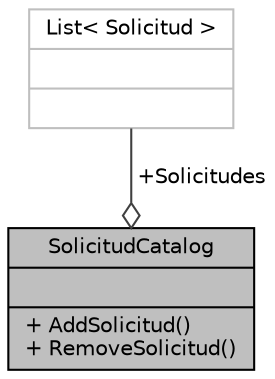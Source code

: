 digraph "SolicitudCatalog"
{
 // INTERACTIVE_SVG=YES
 // LATEX_PDF_SIZE
  edge [fontname="Helvetica",fontsize="10",labelfontname="Helvetica",labelfontsize="10"];
  node [fontname="Helvetica",fontsize="10",shape=record];
  Node1 [label="{SolicitudCatalog\n||+ AddSolicitud()\l+ RemoveSolicitud()\l}",height=0.2,width=0.4,color="black", fillcolor="grey75", style="filled", fontcolor="black",tooltip=" "];
  Node2 -> Node1 [color="grey25",fontsize="10",style="solid",label=" +Solicitudes" ,arrowhead="odiamond",fontname="Helvetica"];
  Node2 [label="{List\< Solicitud \>\n||}",height=0.2,width=0.4,color="grey75", fillcolor="white", style="filled",tooltip=" "];
}
